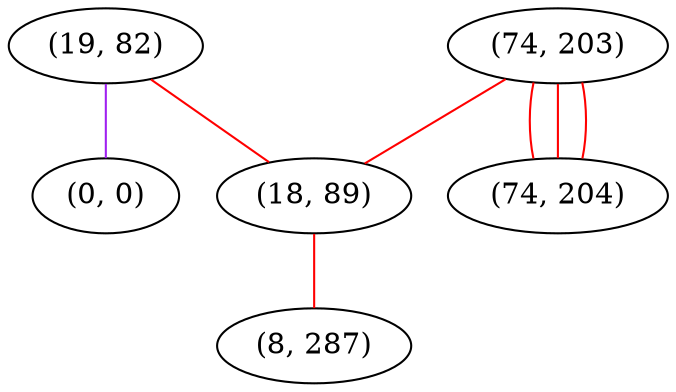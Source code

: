 graph "" {
"(19, 82)";
"(0, 0)";
"(74, 203)";
"(18, 89)";
"(74, 204)";
"(8, 287)";
"(19, 82)" -- "(0, 0)"  [color=purple, key=0, weight=4];
"(19, 82)" -- "(18, 89)"  [color=red, key=0, weight=1];
"(74, 203)" -- "(74, 204)"  [color=red, key=0, weight=1];
"(74, 203)" -- "(74, 204)"  [color=red, key=1, weight=1];
"(74, 203)" -- "(74, 204)"  [color=red, key=2, weight=1];
"(74, 203)" -- "(18, 89)"  [color=red, key=0, weight=1];
"(18, 89)" -- "(8, 287)"  [color=red, key=0, weight=1];
}
